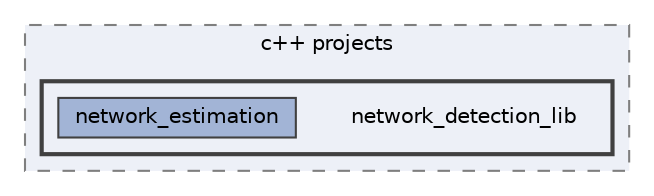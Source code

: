 digraph "C:/workspace/c++ projects/network_detection_lib"
{
 // LATEX_PDF_SIZE
  bgcolor="transparent";
  edge [fontname=Helvetica,fontsize=10,labelfontname=Helvetica,labelfontsize=10];
  node [fontname=Helvetica,fontsize=10,shape=box,height=0.2,width=0.4];
  compound=true
  subgraph clusterdir_10709e90d6378ed50d2d0ec739520ba7 {
    graph [ bgcolor="#edf0f7", pencolor="grey50", label="c++ projects", fontname=Helvetica,fontsize=10 style="filled,dashed", URL="dir_10709e90d6378ed50d2d0ec739520ba7.html",tooltip=""]
  subgraph clusterdir_a093209bcac8932756cf5e7bbfc2064a {
    graph [ bgcolor="#edf0f7", pencolor="grey25", label="", fontname=Helvetica,fontsize=10 style="filled,bold", URL="dir_a093209bcac8932756cf5e7bbfc2064a.html",tooltip=""]
    dir_a093209bcac8932756cf5e7bbfc2064a [shape=plaintext, label="network_detection_lib"];
  dir_55d842b6735afd0b0657c9cfd3bd77b7 [label="network_estimation", fillcolor="#a2b4d6", color="grey25", style="filled", URL="dir_55d842b6735afd0b0657c9cfd3bd77b7.html",tooltip=""];
  }
  }
}
